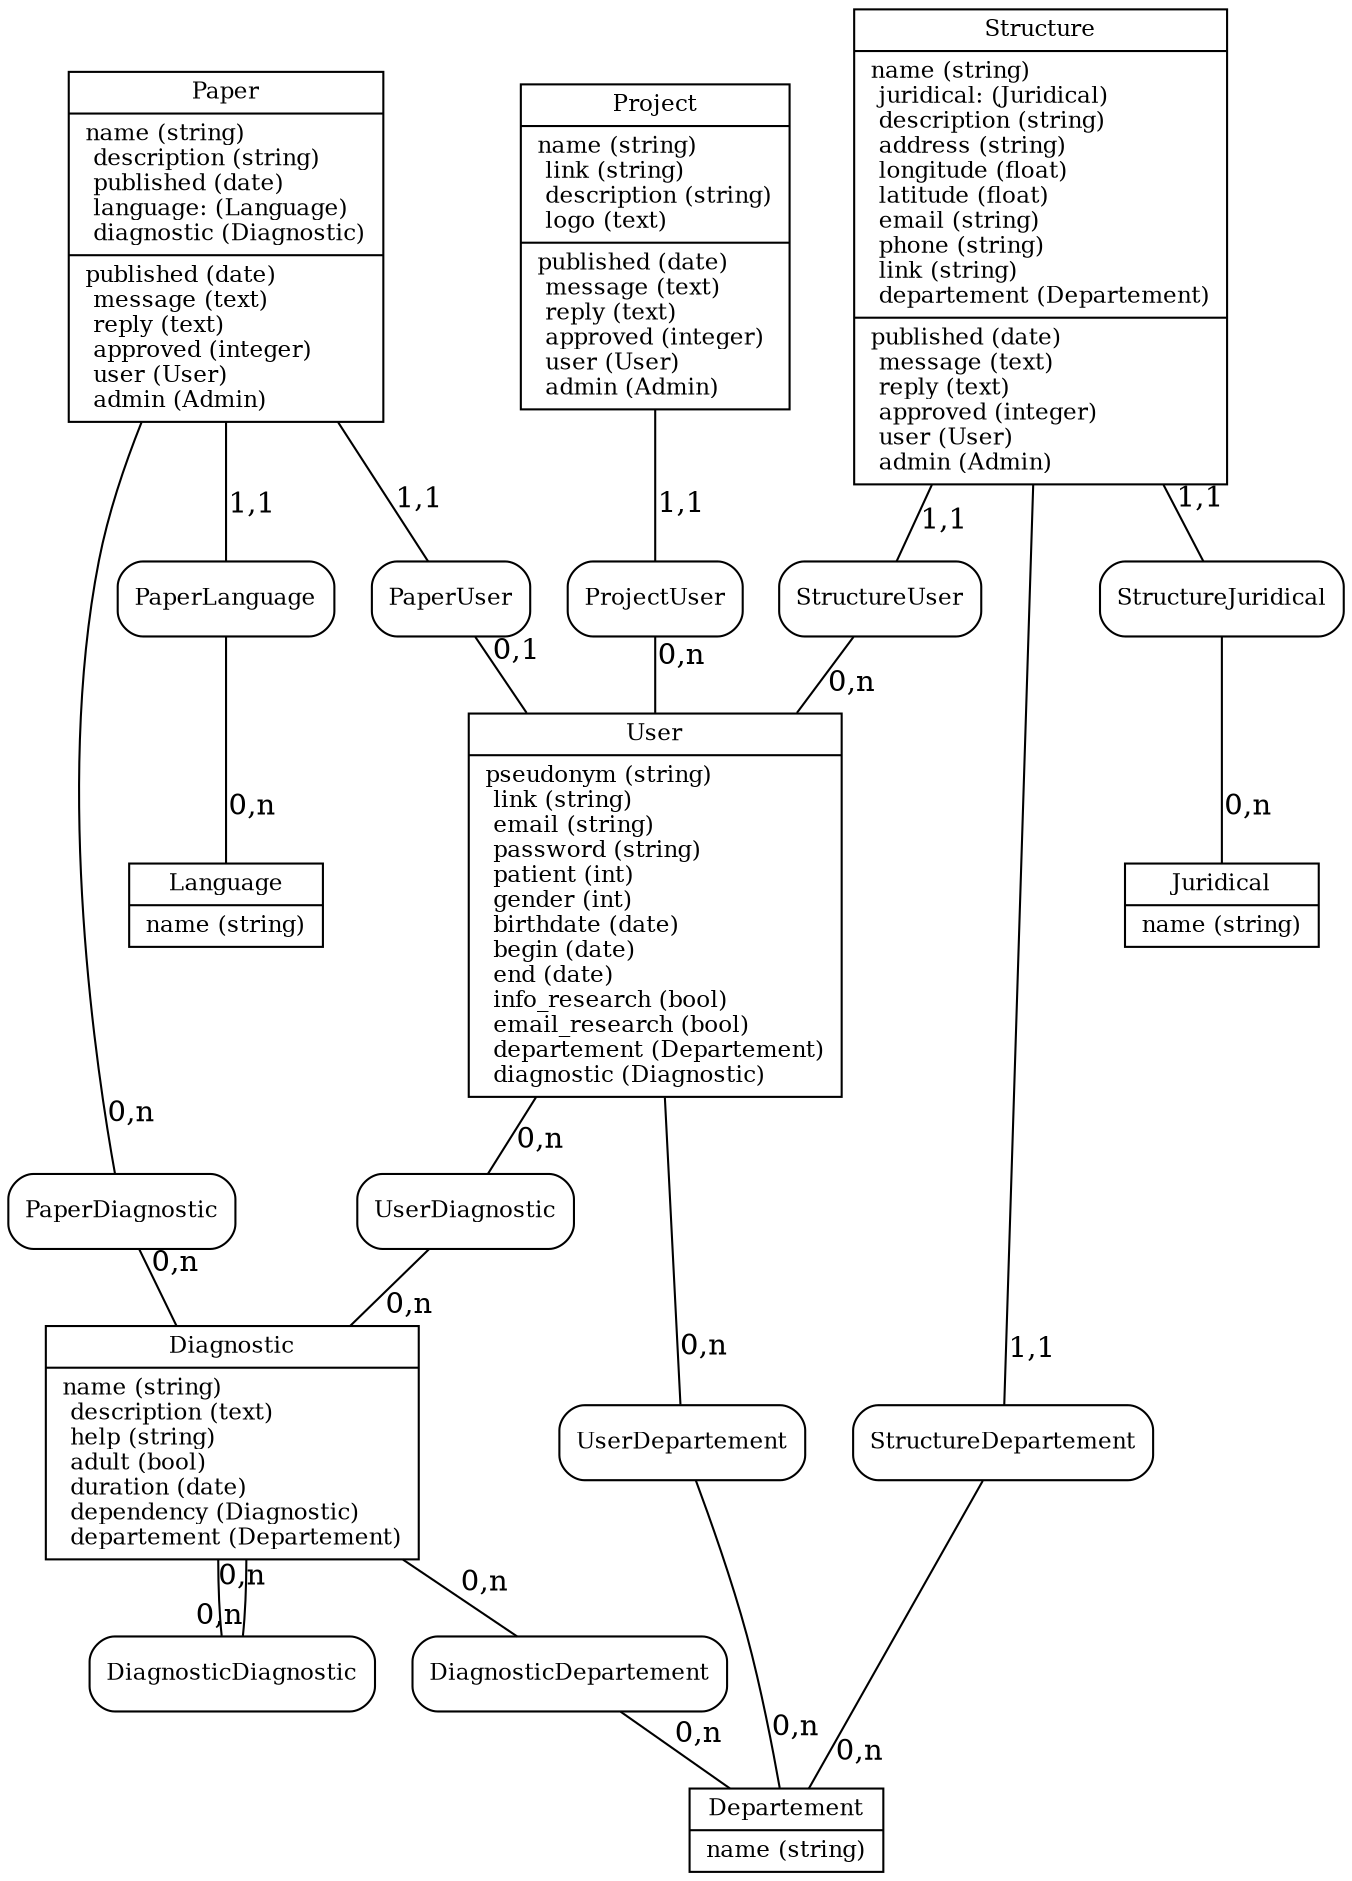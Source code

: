 graph siteRef {
  //! `dot -Tpng > mcd.png mcd.dot`

 splines=true;
 node [fontsize = 11];

 /// Table

 nodeTablePaper [label = "{
  Paper
   |
   name (string)\l
   description (string)\l
   published (date)\l
   language: (Language)\l
   diagnostic (Diagnostic)\l
   |
   published (date)\l
   message (text)\l
   reply (text)\l
   approved (integer)\l
   user (User)\l
   admin (Admin)\l

 }", shape=record];

 nodeTableStructure [label = "{
  Structure
   |
   name (string)\l
   juridical: (Juridical)\l
   description (string)\l
   address (string)\l
   longitude (float)\l
   latitude (float)\l
   email (string)\l
   phone (string)\l
   link (string)\l
   departement (Departement)\l
   |
   published (date)\l
   message (text)\l
   reply (text)\l
   approved (integer)\l
   user (User)\l
   admin (Admin)\l
 }", shape=record];

 nodeTableJuridical [label = "{
  Juridical
    |
    name (string)\l
 }", shape=record];

 nodeTableDepartement [label = "{
  Departement
    |
    name (string)\l
 }", shape=record];

 nodeTableProject [label = "{
  Project
   |
   name (string)\l
   link (string)\l
   description (string)\l
   logo (text)\l
   |
   published (date)\l
   message (text)\l
   reply (text)\l
   approved (integer)\l
   user (User)\l
   admin (Admin)\l
 }", shape=record];

 nodeTableDiagnostic [label = "{
  Diagnostic
   |
   name (string)\l
   description (text)\l
   help (string)\l
   adult (bool)\l
   duration (date)\l
   dependency (Diagnostic)\l
   departement (Departement)\l
 }", shape=record];

 nodeTableUser [label = "{
  User
   |
   pseudonym (string)\l
   link (string)\l
   email (string)\l
   password (string)\l
   patient (int)\l
   gender (int)\l
   birthdate (date)\l
   begin (date)\l
   end (date)\l
   info_research (bool)\l
   email_research (bool)\l
   departement (Departement)\l
   diagnostic (Diagnostic)\l
 }", shape=record];

 nodeTableLanguage [label = "{
  Language
   |
    name (string)\l
 }", shape=record];

 /// Relation

 nodeRelationPaperDiagnostic [label = "{PaperDiagnostic}", shape = Mrecord];
 nodeRelationStructureJuridical [label = "{StructureJuridical}", shape = Mrecord];
 nodeRelationStructureDepartement [label = "{StructureDepartement}", shape = Mrecord];
 nodeRelationDiagnosticDiagnostic [label = "{DiagnosticDiagnostic}", shape = Mrecord];
 nodeRelationDiagnosticDepartement [label = "{DiagnosticDepartement}", shape = Mrecord];
 nodeRelationUserDepartement [label = "{UserDepartement}", shape = Mrecord];
 nodeRelationUserDiagnostic [label = "{UserDiagnostic}", shape = Mrecord];
 nodeRelationPaperLanguage [label = "{PaperLanguage}", shape = Mrecord];
 nodeRelationStructureUser [label = "{StructureUser}", shape = Mrecord];
 nodeRelationPaperUser [label = "{PaperUser}", shape = Mrecord];
 nodeRelationProjectUser [label = "{ProjectUser}", shape = Mrecord];

 /// Cardinality

 nodeTablePaper -- nodeRelationPaperDiagnostic [headlabel = "0,n", labeldistance = 3];
 nodeRelationPaperDiagnostic -- nodeTableDiagnostic [headlabel = "0,n", labeldistance = 3];
 nodeTablePaper -- nodeRelationPaperLanguage [headlabel = "1,1", labeldistance = 3];
 nodeRelationPaperLanguage -- nodeTableLanguage [headlabel = "0,n", labeldistance = 3]
 nodeTableStructure -- nodeRelationStructureJuridical [headlabel = "1,1", labeldistance = 3];
 nodeRelationStructureJuridical -- nodeTableJuridical [headlabel = "0,n", labeldistance = 3];
 nodeTableStructure -- nodeRelationStructureDepartement [headlabel = "1,1", labeldistance = 3];
 nodeRelationStructureDepartement -- nodeTableDepartement [headlabel = "0,n", labeldistance = 3];
 nodeTableDiagnostic -- nodeRelationDiagnosticDiagnostic [headlabel = "0,n", labeldistance = 3];
 nodeRelationDiagnosticDiagnostic -- nodeTableDiagnostic [headlabel = "0,n", labeldistance = 3];
 nodeTableDiagnostic -- nodeRelationDiagnosticDepartement [headlabel = "0,n", labeldistance = 3];
 nodeRelationDiagnosticDepartement -- nodeTableDepartement [headlabel = "0,n", labeldistance = 3];
 nodeTableUser -- nodeRelationUserDepartement [headlabel = "0,n", labeldistance = 3];
 nodeRelationUserDepartement -- nodeTableDepartement [headlabel = "0,n", labeldistance = 3];
 nodeTableUser -- nodeRelationUserDiagnostic [headlabel = "0,n", labeldistance = 3];
 nodeRelationUserDiagnostic -- nodeTableDiagnostic [headlabel = "0,n", labeldistance = 3];
 nodeTablePaper -- nodeRelationPaperUser [headlabel = "1,1", labeldistance = 3];
 nodeRelationPaperUser -- nodeTableUser [headlabel = "0,1", labeldistance = 3];
 nodeTableStructure -- nodeRelationStructureUser [headlabel = "1,1", labeldistance = 3];
 nodeRelationStructureUser -- nodeTableUser [headlabel = "0,n", labeldistance = 3];
 nodeTableProject -- nodeRelationProjectUser [headlabel = "1,1", labeldistance = 3];
 nodeRelationProjectUser -- nodeTableUser [headlabel = "0,n", labeldistance = 3];

}
